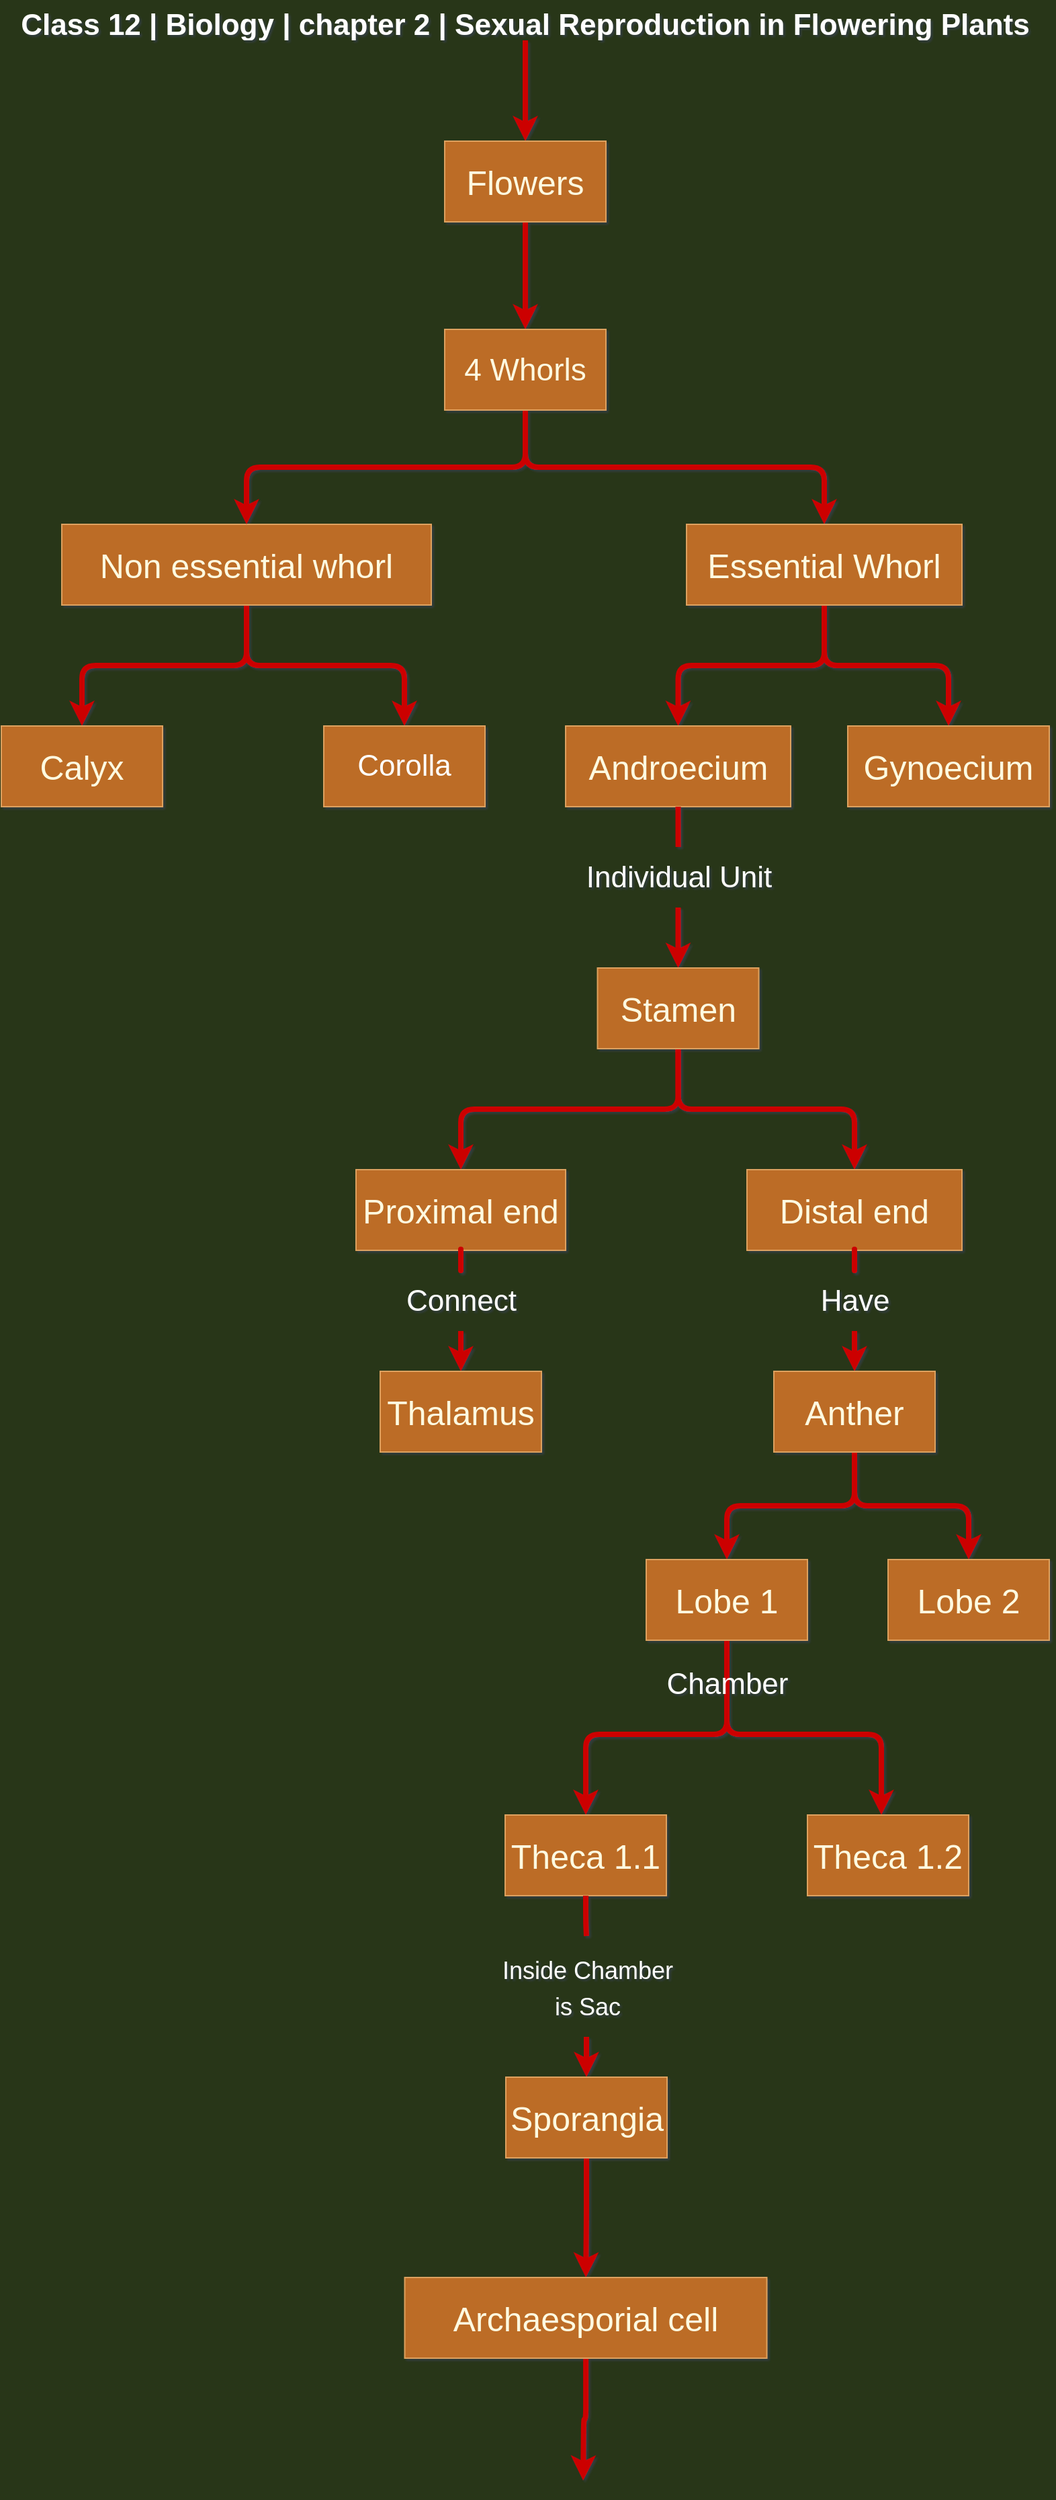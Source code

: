 <mxfile version="20.2.7" type="github">
  <diagram id="C5RBs43oDa-KdzZeNtuy" name="Page-1">
    <mxGraphModel dx="1374" dy="816" grid="1" gridSize="15" guides="1" tooltips="1" connect="1" arrows="1" fold="1" page="1" pageScale="1" pageWidth="827" pageHeight="1169" background="#283618" math="0" shadow="1">
      <root>
        <mxCell id="WIyWlLk6GJQsqaUBKTNV-0" />
        <mxCell id="WIyWlLk6GJQsqaUBKTNV-1" parent="WIyWlLk6GJQsqaUBKTNV-0" />
        <mxCell id="U22NtTWbExk0TIaXxq5v-40" style="edgeStyle=orthogonalEdgeStyle;shape=connector;rounded=1;orthogonalLoop=1;jettySize=auto;html=1;exitX=0.5;exitY=1;exitDx=0;exitDy=0;entryX=0.5;entryY=0;entryDx=0;entryDy=0;labelBackgroundColor=#283618;fontFamily=Helvetica;fontSize=25;fontColor=#FEFAE0;endArrow=classic;endFill=1;strokeColor=#CC0000;strokeWidth=4;" edge="1" parent="WIyWlLk6GJQsqaUBKTNV-1" source="U22NtTWbExk0TIaXxq5v-18" target="U22NtTWbExk0TIaXxq5v-19">
          <mxGeometry relative="1" as="geometry" />
        </mxCell>
        <mxCell id="U22NtTWbExk0TIaXxq5v-18" value="&lt;h1 style=&quot;padding: 0px; border: 0px; outline: 0px; vertical-align: baseline; background: 0px center; margin: 0px 0px 15px; font-family: Raleway, Arial, sans-serif; line-height: 1.5em; position: relative;&quot; class=&quot;entry-title&quot;&gt;&lt;font style=&quot;font-size: 22px;&quot; color=&quot;#ffffff&quot;&gt;Class 12 | Biology | chapter 2 | Sexual Reproduction in Flowering Plants&lt;/font&gt;&lt;/h1&gt;" style="text;html=1;spacing=5;spacingTop=-20;whiteSpace=wrap;overflow=hidden;rounded=0;align=center;" vertex="1" parent="WIyWlLk6GJQsqaUBKTNV-1">
          <mxGeometry x="30" y="10" width="780" height="20" as="geometry" />
        </mxCell>
        <mxCell id="U22NtTWbExk0TIaXxq5v-39" style="edgeStyle=orthogonalEdgeStyle;shape=connector;rounded=1;orthogonalLoop=1;jettySize=auto;html=1;exitX=0.5;exitY=1;exitDx=0;exitDy=0;labelBackgroundColor=#283618;fontFamily=Helvetica;fontSize=25;fontColor=#FEFAE0;endArrow=classic;endFill=1;strokeColor=#CC0000;strokeWidth=4;" edge="1" parent="WIyWlLk6GJQsqaUBKTNV-1" source="U22NtTWbExk0TIaXxq5v-19" target="U22NtTWbExk0TIaXxq5v-35">
          <mxGeometry relative="1" as="geometry" />
        </mxCell>
        <mxCell id="U22NtTWbExk0TIaXxq5v-19" value="&lt;font style=&quot;font-size: 25px;&quot;&gt;Flowers&lt;/font&gt;" style="whiteSpace=wrap;html=1;fillColor=#BC6C25;strokeColor=#DDA15E;fontColor=#FEFAE0;" vertex="1" parent="WIyWlLk6GJQsqaUBKTNV-1">
          <mxGeometry x="360" y="105" width="120" height="60" as="geometry" />
        </mxCell>
        <mxCell id="U22NtTWbExk0TIaXxq5v-42" value="" style="edgeStyle=orthogonalEdgeStyle;shape=connector;rounded=1;orthogonalLoop=1;jettySize=auto;html=1;labelBackgroundColor=#283618;fontFamily=Helvetica;fontSize=22;fontColor=#FFFFFF;endArrow=classic;endFill=1;strokeColor=#CC0000;strokeWidth=4;" edge="1" parent="WIyWlLk6GJQsqaUBKTNV-1" source="U22NtTWbExk0TIaXxq5v-29" target="U22NtTWbExk0TIaXxq5v-41">
          <mxGeometry relative="1" as="geometry" />
        </mxCell>
        <mxCell id="U22NtTWbExk0TIaXxq5v-43" style="edgeStyle=orthogonalEdgeStyle;shape=connector;rounded=1;orthogonalLoop=1;jettySize=auto;html=1;exitX=0.5;exitY=1;exitDx=0;exitDy=0;labelBackgroundColor=#283618;fontFamily=Helvetica;fontSize=22;fontColor=#FFFFFF;endArrow=classic;endFill=1;strokeColor=#CC0000;strokeWidth=4;" edge="1" parent="WIyWlLk6GJQsqaUBKTNV-1" source="U22NtTWbExk0TIaXxq5v-29" target="U22NtTWbExk0TIaXxq5v-44">
          <mxGeometry relative="1" as="geometry">
            <mxPoint x="345" y="540" as="targetPoint" />
          </mxGeometry>
        </mxCell>
        <mxCell id="U22NtTWbExk0TIaXxq5v-29" value="Non essential whorl" style="rounded=0;whiteSpace=wrap;html=1;fontSize=25;fillColor=#BC6C25;strokeColor=#DDA15E;fontColor=#FEFAE0;" vertex="1" parent="WIyWlLk6GJQsqaUBKTNV-1">
          <mxGeometry x="75" y="390" width="275" height="60" as="geometry" />
        </mxCell>
        <mxCell id="U22NtTWbExk0TIaXxq5v-33" value="" style="endArrow=classic;html=1;rounded=1;fontSize=25;exitX=0.5;exitY=1;exitDx=0;exitDy=0;entryX=0.5;entryY=0;entryDx=0;entryDy=0;strokeColor=#CC0000;fontColor=#FEFAE0;labelBackgroundColor=#283618;endFill=1;strokeWidth=4;edgeStyle=orthogonalEdgeStyle;" edge="1" parent="WIyWlLk6GJQsqaUBKTNV-1" source="U22NtTWbExk0TIaXxq5v-35" target="U22NtTWbExk0TIaXxq5v-34">
          <mxGeometry width="50" height="50" relative="1" as="geometry">
            <mxPoint x="440" y="540" as="sourcePoint" />
            <mxPoint x="620" y="250" as="targetPoint" />
          </mxGeometry>
        </mxCell>
        <mxCell id="U22NtTWbExk0TIaXxq5v-46" value="" style="edgeStyle=orthogonalEdgeStyle;shape=connector;rounded=1;orthogonalLoop=1;jettySize=auto;html=1;labelBackgroundColor=#283618;fontFamily=Helvetica;fontSize=22;fontColor=#FFFFFF;endArrow=classic;endFill=1;strokeColor=#CC0000;strokeWidth=4;" edge="1" parent="WIyWlLk6GJQsqaUBKTNV-1" source="U22NtTWbExk0TIaXxq5v-34" target="U22NtTWbExk0TIaXxq5v-45">
          <mxGeometry relative="1" as="geometry" />
        </mxCell>
        <mxCell id="U22NtTWbExk0TIaXxq5v-49" value="" style="edgeStyle=orthogonalEdgeStyle;shape=connector;rounded=1;orthogonalLoop=1;jettySize=auto;html=1;labelBackgroundColor=#283618;fontFamily=Helvetica;fontSize=22;fontColor=#FFFFFF;endArrow=classic;endFill=1;strokeColor=#CC0000;strokeWidth=4;" edge="1" parent="WIyWlLk6GJQsqaUBKTNV-1" source="U22NtTWbExk0TIaXxq5v-34" target="U22NtTWbExk0TIaXxq5v-48">
          <mxGeometry relative="1" as="geometry" />
        </mxCell>
        <mxCell id="U22NtTWbExk0TIaXxq5v-34" value="Essential Whorl" style="rounded=0;whiteSpace=wrap;html=1;fontSize=25;fillColor=#BC6C25;strokeColor=#DDA15E;fontColor=#FEFAE0;" vertex="1" parent="WIyWlLk6GJQsqaUBKTNV-1">
          <mxGeometry x="540" y="390" width="205" height="60" as="geometry" />
        </mxCell>
        <mxCell id="U22NtTWbExk0TIaXxq5v-38" style="edgeStyle=orthogonalEdgeStyle;shape=connector;rounded=1;orthogonalLoop=1;jettySize=auto;html=1;exitX=0.5;exitY=1;exitDx=0;exitDy=0;entryX=0.5;entryY=0;entryDx=0;entryDy=0;labelBackgroundColor=#283618;fontFamily=Helvetica;fontSize=25;fontColor=#FEFAE0;endArrow=classic;endFill=1;strokeColor=#CC0000;strokeWidth=4;" edge="1" parent="WIyWlLk6GJQsqaUBKTNV-1" source="U22NtTWbExk0TIaXxq5v-35" target="U22NtTWbExk0TIaXxq5v-29">
          <mxGeometry relative="1" as="geometry" />
        </mxCell>
        <mxCell id="U22NtTWbExk0TIaXxq5v-35" value="&lt;font style=&quot;font-size: 23px;&quot;&gt;4 Whorls&lt;/font&gt;" style="whiteSpace=wrap;html=1;fillColor=#BC6C25;strokeColor=#DDA15E;fontColor=#FEFAE0;" vertex="1" parent="WIyWlLk6GJQsqaUBKTNV-1">
          <mxGeometry x="360" y="245" width="120" height="60" as="geometry" />
        </mxCell>
        <mxCell id="U22NtTWbExk0TIaXxq5v-41" value="Calyx" style="whiteSpace=wrap;html=1;fontSize=25;fillColor=#BC6C25;strokeColor=#DDA15E;fontColor=#FEFAE0;rounded=0;" vertex="1" parent="WIyWlLk6GJQsqaUBKTNV-1">
          <mxGeometry x="30" y="540" width="120" height="60" as="geometry" />
        </mxCell>
        <mxCell id="U22NtTWbExk0TIaXxq5v-44" value="Corolla" style="rounded=0;whiteSpace=wrap;html=1;fontFamily=Helvetica;fontSize=22;fontColor=#FFFFFF;strokeColor=#DDA15E;fillColor=#BC6C25;" vertex="1" parent="WIyWlLk6GJQsqaUBKTNV-1">
          <mxGeometry x="270" y="540" width="120" height="60" as="geometry" />
        </mxCell>
        <mxCell id="U22NtTWbExk0TIaXxq5v-51" value="" style="edgeStyle=orthogonalEdgeStyle;shape=connector;rounded=1;orthogonalLoop=1;jettySize=auto;html=1;labelBackgroundColor=#283618;fontFamily=Helvetica;fontSize=22;fontColor=#FFFFFF;endArrow=classic;endFill=1;strokeColor=#CC0000;strokeWidth=4;startArrow=none;" edge="1" parent="WIyWlLk6GJQsqaUBKTNV-1" source="U22NtTWbExk0TIaXxq5v-52" target="U22NtTWbExk0TIaXxq5v-50">
          <mxGeometry relative="1" as="geometry" />
        </mxCell>
        <mxCell id="U22NtTWbExk0TIaXxq5v-45" value="Androecium" style="whiteSpace=wrap;html=1;fontSize=25;fillColor=#BC6C25;strokeColor=#DDA15E;fontColor=#FEFAE0;rounded=0;" vertex="1" parent="WIyWlLk6GJQsqaUBKTNV-1">
          <mxGeometry x="450" y="540" width="167.5" height="60" as="geometry" />
        </mxCell>
        <mxCell id="U22NtTWbExk0TIaXxq5v-48" value="Gynoecium" style="whiteSpace=wrap;html=1;fontSize=25;fillColor=#BC6C25;strokeColor=#DDA15E;fontColor=#FEFAE0;rounded=0;" vertex="1" parent="WIyWlLk6GJQsqaUBKTNV-1">
          <mxGeometry x="660" y="540" width="150" height="60" as="geometry" />
        </mxCell>
        <mxCell id="U22NtTWbExk0TIaXxq5v-54" value="" style="edgeStyle=orthogonalEdgeStyle;shape=connector;rounded=1;orthogonalLoop=1;jettySize=auto;html=1;labelBackgroundColor=#283618;fontFamily=Helvetica;fontSize=22;fontColor=#FFFFFF;endArrow=classic;endFill=1;strokeColor=#CC0000;strokeWidth=4;exitX=0.5;exitY=1;exitDx=0;exitDy=0;" edge="1" parent="WIyWlLk6GJQsqaUBKTNV-1" source="U22NtTWbExk0TIaXxq5v-50" target="U22NtTWbExk0TIaXxq5v-53">
          <mxGeometry relative="1" as="geometry" />
        </mxCell>
        <mxCell id="U22NtTWbExk0TIaXxq5v-56" value="" style="edgeStyle=orthogonalEdgeStyle;shape=connector;rounded=1;orthogonalLoop=1;jettySize=auto;html=1;labelBackgroundColor=#283618;fontFamily=Helvetica;fontSize=22;fontColor=#FFFFFF;endArrow=classic;endFill=1;strokeColor=#CC0000;strokeWidth=4;exitX=0.5;exitY=1;exitDx=0;exitDy=0;" edge="1" parent="WIyWlLk6GJQsqaUBKTNV-1" source="U22NtTWbExk0TIaXxq5v-50" target="U22NtTWbExk0TIaXxq5v-55">
          <mxGeometry relative="1" as="geometry" />
        </mxCell>
        <mxCell id="U22NtTWbExk0TIaXxq5v-50" value="Stamen" style="whiteSpace=wrap;html=1;fontSize=25;fillColor=#BC6C25;strokeColor=#DDA15E;fontColor=#FEFAE0;rounded=0;" vertex="1" parent="WIyWlLk6GJQsqaUBKTNV-1">
          <mxGeometry x="473.75" y="720" width="120" height="60" as="geometry" />
        </mxCell>
        <mxCell id="U22NtTWbExk0TIaXxq5v-58" value="" style="edgeStyle=orthogonalEdgeStyle;shape=connector;rounded=1;orthogonalLoop=1;jettySize=auto;html=1;labelBackgroundColor=#283618;fontFamily=Helvetica;fontSize=22;fontColor=#FFFFFF;endArrow=classic;endFill=1;strokeColor=#CC0000;strokeWidth=4;startArrow=none;" edge="1" parent="WIyWlLk6GJQsqaUBKTNV-1" source="U22NtTWbExk0TIaXxq5v-62" target="U22NtTWbExk0TIaXxq5v-57">
          <mxGeometry relative="1" as="geometry" />
        </mxCell>
        <mxCell id="U22NtTWbExk0TIaXxq5v-53" value="Proximal end" style="whiteSpace=wrap;html=1;fontSize=25;fillColor=#BC6C25;strokeColor=#DDA15E;fontColor=#FEFAE0;rounded=0;" vertex="1" parent="WIyWlLk6GJQsqaUBKTNV-1">
          <mxGeometry x="294" y="870" width="156" height="60" as="geometry" />
        </mxCell>
        <mxCell id="U22NtTWbExk0TIaXxq5v-65" value="" style="edgeStyle=orthogonalEdgeStyle;shape=connector;rounded=1;orthogonalLoop=1;jettySize=auto;html=1;labelBackgroundColor=#283618;fontFamily=Helvetica;fontSize=22;fontColor=#FFFFFF;endArrow=classic;endFill=1;strokeColor=#CC0000;strokeWidth=4;startArrow=none;" edge="1" parent="WIyWlLk6GJQsqaUBKTNV-1" source="U22NtTWbExk0TIaXxq5v-66" target="U22NtTWbExk0TIaXxq5v-64">
          <mxGeometry relative="1" as="geometry" />
        </mxCell>
        <mxCell id="U22NtTWbExk0TIaXxq5v-55" value="Distal end" style="whiteSpace=wrap;html=1;fontSize=25;fillColor=#BC6C25;strokeColor=#DDA15E;fontColor=#FEFAE0;rounded=0;" vertex="1" parent="WIyWlLk6GJQsqaUBKTNV-1">
          <mxGeometry x="585" y="870" width="160" height="60" as="geometry" />
        </mxCell>
        <mxCell id="U22NtTWbExk0TIaXxq5v-57" value="Thalamus" style="whiteSpace=wrap;html=1;fontSize=25;fillColor=#BC6C25;strokeColor=#DDA15E;fontColor=#FEFAE0;rounded=0;" vertex="1" parent="WIyWlLk6GJQsqaUBKTNV-1">
          <mxGeometry x="312" y="1020" width="120" height="60" as="geometry" />
        </mxCell>
        <mxCell id="U22NtTWbExk0TIaXxq5v-52" value="Individual Unit" style="text;html=1;align=center;verticalAlign=middle;resizable=0;points=[];autosize=1;strokeColor=none;fillColor=none;fontSize=22;fontFamily=Helvetica;fontColor=#FFFFFF;strokeWidth=1;" vertex="1" parent="WIyWlLk6GJQsqaUBKTNV-1">
          <mxGeometry x="451.25" y="630" width="165" height="45" as="geometry" />
        </mxCell>
        <mxCell id="U22NtTWbExk0TIaXxq5v-61" value="" style="edgeStyle=orthogonalEdgeStyle;shape=connector;rounded=1;orthogonalLoop=1;jettySize=auto;html=1;labelBackgroundColor=#283618;fontFamily=Helvetica;fontSize=22;fontColor=#FFFFFF;endArrow=none;endFill=1;strokeColor=#CC0000;strokeWidth=4;" edge="1" parent="WIyWlLk6GJQsqaUBKTNV-1" source="U22NtTWbExk0TIaXxq5v-45" target="U22NtTWbExk0TIaXxq5v-52">
          <mxGeometry relative="1" as="geometry">
            <mxPoint x="533.8" y="600" as="sourcePoint" />
            <mxPoint x="533.8" y="720" as="targetPoint" />
          </mxGeometry>
        </mxCell>
        <mxCell id="U22NtTWbExk0TIaXxq5v-62" value="Connect" style="text;html=1;align=center;verticalAlign=middle;resizable=0;points=[];autosize=1;strokeColor=none;fillColor=none;fontSize=22;fontFamily=Helvetica;fontColor=#FFFFFF;" vertex="1" parent="WIyWlLk6GJQsqaUBKTNV-1">
          <mxGeometry x="312" y="945" width="120" height="45" as="geometry" />
        </mxCell>
        <mxCell id="U22NtTWbExk0TIaXxq5v-63" value="" style="edgeStyle=orthogonalEdgeStyle;shape=connector;rounded=1;orthogonalLoop=1;jettySize=auto;html=1;labelBackgroundColor=#283618;fontFamily=Helvetica;fontSize=22;fontColor=#FFFFFF;endArrow=none;endFill=1;strokeColor=#CC0000;strokeWidth=4;" edge="1" parent="WIyWlLk6GJQsqaUBKTNV-1" source="U22NtTWbExk0TIaXxq5v-53" target="U22NtTWbExk0TIaXxq5v-62">
          <mxGeometry relative="1" as="geometry">
            <mxPoint x="372" y="930" as="sourcePoint" />
            <mxPoint x="372" y="1020" as="targetPoint" />
          </mxGeometry>
        </mxCell>
        <mxCell id="U22NtTWbExk0TIaXxq5v-69" value="" style="edgeStyle=orthogonalEdgeStyle;shape=connector;rounded=1;orthogonalLoop=1;jettySize=auto;html=1;labelBackgroundColor=#283618;fontFamily=Helvetica;fontSize=22;fontColor=#FFFFFF;endArrow=classic;endFill=1;strokeColor=#CC0000;strokeWidth=4;" edge="1" parent="WIyWlLk6GJQsqaUBKTNV-1" source="U22NtTWbExk0TIaXxq5v-64" target="U22NtTWbExk0TIaXxq5v-68">
          <mxGeometry relative="1" as="geometry" />
        </mxCell>
        <mxCell id="U22NtTWbExk0TIaXxq5v-71" value="" style="edgeStyle=orthogonalEdgeStyle;shape=connector;rounded=1;orthogonalLoop=1;jettySize=auto;html=1;labelBackgroundColor=#283618;fontFamily=Helvetica;fontSize=22;fontColor=#FFFFFF;endArrow=classic;endFill=1;strokeColor=#CC0000;strokeWidth=4;" edge="1" parent="WIyWlLk6GJQsqaUBKTNV-1" source="U22NtTWbExk0TIaXxq5v-64" target="U22NtTWbExk0TIaXxq5v-70">
          <mxGeometry relative="1" as="geometry" />
        </mxCell>
        <mxCell id="U22NtTWbExk0TIaXxq5v-64" value="Anther" style="whiteSpace=wrap;html=1;fontSize=25;fillColor=#BC6C25;strokeColor=#DDA15E;fontColor=#FEFAE0;rounded=0;" vertex="1" parent="WIyWlLk6GJQsqaUBKTNV-1">
          <mxGeometry x="605" y="1020" width="120" height="60" as="geometry" />
        </mxCell>
        <mxCell id="U22NtTWbExk0TIaXxq5v-66" value="Have" style="text;html=1;align=center;verticalAlign=middle;resizable=0;points=[];autosize=1;strokeColor=none;fillColor=none;fontSize=22;fontFamily=Helvetica;fontColor=#FFFFFF;" vertex="1" parent="WIyWlLk6GJQsqaUBKTNV-1">
          <mxGeometry x="627.5" y="945" width="75" height="45" as="geometry" />
        </mxCell>
        <mxCell id="U22NtTWbExk0TIaXxq5v-67" value="" style="edgeStyle=orthogonalEdgeStyle;shape=connector;rounded=1;orthogonalLoop=1;jettySize=auto;html=1;labelBackgroundColor=#283618;fontFamily=Helvetica;fontSize=22;fontColor=#FFFFFF;endArrow=none;endFill=1;strokeColor=#CC0000;strokeWidth=4;" edge="1" parent="WIyWlLk6GJQsqaUBKTNV-1" source="U22NtTWbExk0TIaXxq5v-55" target="U22NtTWbExk0TIaXxq5v-66">
          <mxGeometry relative="1" as="geometry">
            <mxPoint x="665" y="930" as="sourcePoint" />
            <mxPoint x="665" y="1010" as="targetPoint" />
          </mxGeometry>
        </mxCell>
        <mxCell id="U22NtTWbExk0TIaXxq5v-68" value="Lobe 2" style="whiteSpace=wrap;html=1;fontSize=25;fillColor=#BC6C25;strokeColor=#DDA15E;fontColor=#FEFAE0;rounded=0;" vertex="1" parent="WIyWlLk6GJQsqaUBKTNV-1">
          <mxGeometry x="690" y="1160" width="120" height="60" as="geometry" />
        </mxCell>
        <mxCell id="U22NtTWbExk0TIaXxq5v-73" value="" style="edgeStyle=orthogonalEdgeStyle;shape=connector;rounded=1;orthogonalLoop=1;jettySize=auto;html=1;labelBackgroundColor=#283618;fontFamily=Helvetica;fontSize=22;fontColor=#FFFFFF;endArrow=classic;endFill=1;strokeColor=#CC0000;strokeWidth=4;exitX=0.5;exitY=1;exitDx=0;exitDy=0;" edge="1" parent="WIyWlLk6GJQsqaUBKTNV-1" source="U22NtTWbExk0TIaXxq5v-70" target="U22NtTWbExk0TIaXxq5v-72">
          <mxGeometry relative="1" as="geometry">
            <mxPoint x="570" y="1275" as="sourcePoint" />
            <Array as="points">
              <mxPoint x="570" y="1290" />
              <mxPoint x="465" y="1290" />
            </Array>
          </mxGeometry>
        </mxCell>
        <mxCell id="U22NtTWbExk0TIaXxq5v-75" value="" style="edgeStyle=orthogonalEdgeStyle;shape=connector;rounded=1;orthogonalLoop=1;jettySize=auto;html=1;labelBackgroundColor=#283618;fontFamily=Helvetica;fontSize=22;fontColor=#FFFFFF;endArrow=classic;endFill=1;strokeColor=#CC0000;strokeWidth=4;startArrow=none;exitX=0.5;exitY=1;exitDx=0;exitDy=0;" edge="1" parent="WIyWlLk6GJQsqaUBKTNV-1" source="U22NtTWbExk0TIaXxq5v-70" target="U22NtTWbExk0TIaXxq5v-74">
          <mxGeometry relative="1" as="geometry">
            <mxPoint x="510" y="1252.5" as="sourcePoint" />
            <Array as="points">
              <mxPoint x="570" y="1290" />
              <mxPoint x="685" y="1290" />
            </Array>
          </mxGeometry>
        </mxCell>
        <mxCell id="U22NtTWbExk0TIaXxq5v-70" value="Lobe 1" style="whiteSpace=wrap;html=1;fontSize=25;fillColor=#BC6C25;strokeColor=#DDA15E;fontColor=#FEFAE0;rounded=0;" vertex="1" parent="WIyWlLk6GJQsqaUBKTNV-1">
          <mxGeometry x="510" y="1160" width="120" height="60" as="geometry" />
        </mxCell>
        <mxCell id="U22NtTWbExk0TIaXxq5v-80" value="" style="edgeStyle=orthogonalEdgeStyle;shape=connector;rounded=1;orthogonalLoop=1;jettySize=auto;html=1;labelBackgroundColor=#283618;fontFamily=Helvetica;fontSize=22;fontColor=#FFFFFF;endArrow=classic;endFill=1;strokeColor=#CC0000;strokeWidth=4;startArrow=none;" edge="1" parent="WIyWlLk6GJQsqaUBKTNV-1" source="U22NtTWbExk0TIaXxq5v-81" target="U22NtTWbExk0TIaXxq5v-79">
          <mxGeometry relative="1" as="geometry" />
        </mxCell>
        <mxCell id="U22NtTWbExk0TIaXxq5v-72" value="Theca 1.1" style="whiteSpace=wrap;html=1;fontSize=25;fillColor=#BC6C25;strokeColor=#DDA15E;fontColor=#FEFAE0;rounded=0;" vertex="1" parent="WIyWlLk6GJQsqaUBKTNV-1">
          <mxGeometry x="405" y="1350" width="120" height="60" as="geometry" />
        </mxCell>
        <mxCell id="U22NtTWbExk0TIaXxq5v-74" value="Theca 1.2" style="whiteSpace=wrap;html=1;fontSize=25;fillColor=#BC6C25;strokeColor=#DDA15E;fontColor=#FEFAE0;rounded=0;" vertex="1" parent="WIyWlLk6GJQsqaUBKTNV-1">
          <mxGeometry x="630" y="1350" width="120" height="60" as="geometry" />
        </mxCell>
        <mxCell id="U22NtTWbExk0TIaXxq5v-78" value="Chamber" style="text;html=1;align=center;verticalAlign=middle;resizable=0;points=[];autosize=1;strokeColor=none;fillColor=none;fontSize=22;fontFamily=Helvetica;fontColor=#FFFFFF;" vertex="1" parent="WIyWlLk6GJQsqaUBKTNV-1">
          <mxGeometry x="510" y="1230" width="120" height="45" as="geometry" />
        </mxCell>
        <mxCell id="U22NtTWbExk0TIaXxq5v-84" value="" style="edgeStyle=orthogonalEdgeStyle;shape=connector;rounded=1;orthogonalLoop=1;jettySize=auto;html=1;labelBackgroundColor=#283618;fontFamily=Helvetica;fontSize=18;fontColor=#FFFFFF;endArrow=classic;endFill=1;strokeColor=#CC0000;strokeWidth=4;" edge="1" parent="WIyWlLk6GJQsqaUBKTNV-1" source="U22NtTWbExk0TIaXxq5v-79" target="U22NtTWbExk0TIaXxq5v-83">
          <mxGeometry relative="1" as="geometry" />
        </mxCell>
        <mxCell id="U22NtTWbExk0TIaXxq5v-79" value="Sporangia&lt;br&gt;" style="whiteSpace=wrap;html=1;fontSize=25;fillColor=#BC6C25;strokeColor=#DDA15E;fontColor=#FEFAE0;rounded=0;" vertex="1" parent="WIyWlLk6GJQsqaUBKTNV-1">
          <mxGeometry x="405.5" y="1545" width="120" height="60" as="geometry" />
        </mxCell>
        <mxCell id="U22NtTWbExk0TIaXxq5v-81" value="&lt;font style=&quot;font-size: 18px;&quot;&gt;Inside Chamber&lt;br&gt;is Sac&lt;/font&gt;" style="text;html=1;align=center;verticalAlign=middle;resizable=0;points=[];autosize=1;strokeColor=none;fillColor=none;fontSize=22;fontFamily=Helvetica;fontColor=#FFFFFF;" vertex="1" parent="WIyWlLk6GJQsqaUBKTNV-1">
          <mxGeometry x="383" y="1440" width="165" height="75" as="geometry" />
        </mxCell>
        <mxCell id="U22NtTWbExk0TIaXxq5v-82" value="" style="edgeStyle=orthogonalEdgeStyle;shape=connector;rounded=1;orthogonalLoop=1;jettySize=auto;html=1;labelBackgroundColor=#283618;fontFamily=Helvetica;fontSize=22;fontColor=#FFFFFF;endArrow=none;endFill=1;strokeColor=#CC0000;strokeWidth=4;" edge="1" parent="WIyWlLk6GJQsqaUBKTNV-1" source="U22NtTWbExk0TIaXxq5v-72" target="U22NtTWbExk0TIaXxq5v-81">
          <mxGeometry relative="1" as="geometry">
            <mxPoint x="465" y="1410" as="sourcePoint" />
            <mxPoint x="465" y="1490" as="targetPoint" />
          </mxGeometry>
        </mxCell>
        <mxCell id="U22NtTWbExk0TIaXxq5v-86" value="" style="edgeStyle=orthogonalEdgeStyle;shape=connector;rounded=1;orthogonalLoop=1;jettySize=auto;html=1;labelBackgroundColor=#283618;fontFamily=Helvetica;fontSize=18;fontColor=#FFFFFF;endArrow=classic;endFill=1;strokeColor=#CC0000;strokeWidth=4;entryX=0.5;entryY=0;entryDx=0;entryDy=0;" edge="1" parent="WIyWlLk6GJQsqaUBKTNV-1" source="U22NtTWbExk0TIaXxq5v-83">
          <mxGeometry relative="1" as="geometry">
            <mxPoint x="463" y="1845" as="targetPoint" />
          </mxGeometry>
        </mxCell>
        <mxCell id="U22NtTWbExk0TIaXxq5v-83" value="Archaesporial cell" style="whiteSpace=wrap;html=1;fontSize=25;fillColor=#BC6C25;strokeColor=#DDA15E;fontColor=#FEFAE0;rounded=0;" vertex="1" parent="WIyWlLk6GJQsqaUBKTNV-1">
          <mxGeometry x="330.25" y="1694" width="269.5" height="60" as="geometry" />
        </mxCell>
      </root>
    </mxGraphModel>
  </diagram>
</mxfile>
